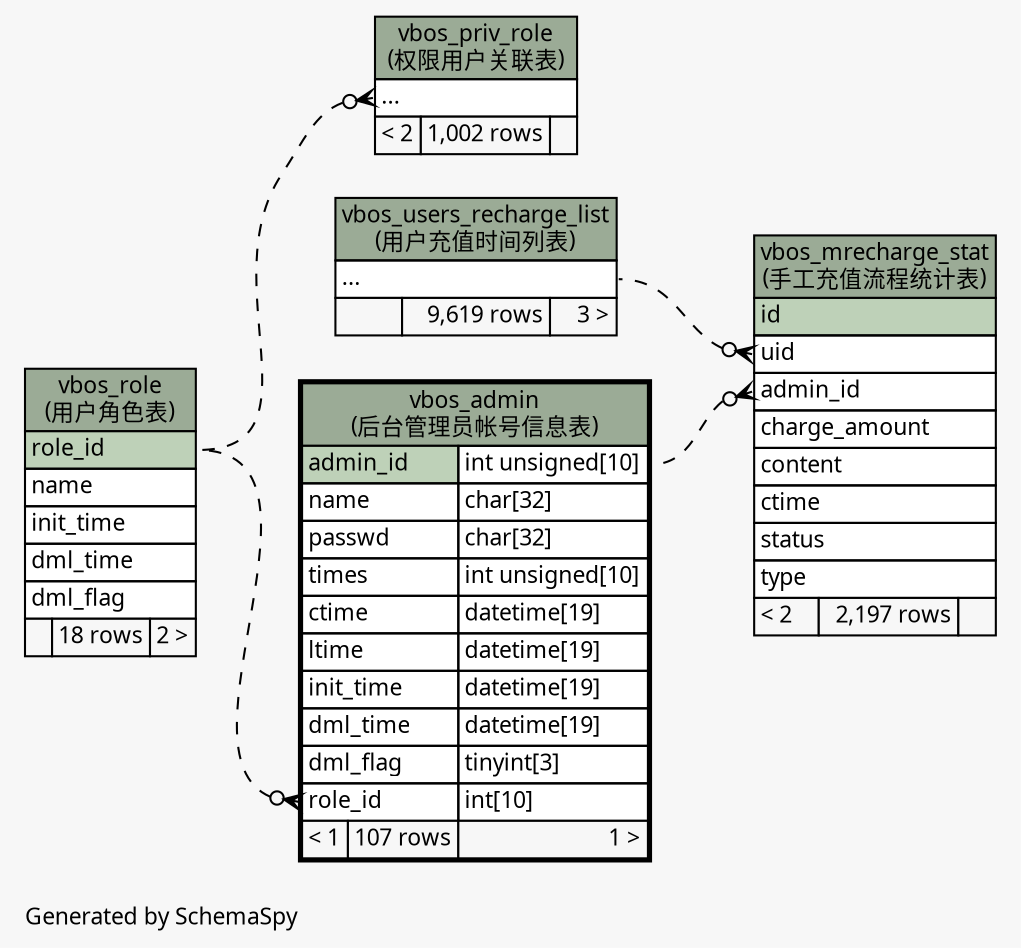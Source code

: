 // dot 2.26.0 on Linux 2.6.32-504.3.3.el6.x86_64
// SchemaSpy rev Unknown
digraph "impliedTwoDegreesRelationshipsDiagram" {
  graph [
    rankdir="RL"
    bgcolor="#f7f7f7"
    label="\nGenerated by SchemaSpy"
    labeljust="l"
    nodesep="0.18"
    ranksep="0.46"
    fontname="Microsoft YaHei"
    fontsize="11"
  ];
  node [
    fontname="Microsoft YaHei"
    fontsize="11"
    shape="plaintext"
  ];
  edge [
    arrowsize="0.8"
  ];
  "vbos_admin":"role_id":w -> "vbos_role":"role_id":e [arrowhead=none dir=back arrowtail=crowodot style=dashed];
  "vbos_mrecharge_stat":"admin_id":w -> "vbos_admin":"admin_id.type":e [arrowhead=none dir=back arrowtail=crowodot style=dashed];
  "vbos_mrecharge_stat":"uid":w -> "vbos_users_recharge_list":"elipses":e [arrowhead=none dir=back arrowtail=crowodot style=dashed];
  "vbos_priv_role":"elipses":w -> "vbos_role":"role_id":e [arrowhead=none dir=back arrowtail=crowodot style=dashed];
  "vbos_admin" [
    label=<
    <TABLE BORDER="2" CELLBORDER="1" CELLSPACING="0" BGCOLOR="#ffffff">
      <TR><TD COLSPAN="3" BGCOLOR="#9bab96" ALIGN="CENTER">vbos_admin<br/>(后台管理员帐号信息表)</TD></TR>
      <TR><TD PORT="admin_id" COLSPAN="2" BGCOLOR="#bed1b8" ALIGN="LEFT">admin_id</TD><TD PORT="admin_id.type" ALIGN="LEFT">int unsigned[10]</TD></TR>
      <TR><TD PORT="name" COLSPAN="2" ALIGN="LEFT">name</TD><TD PORT="name.type" ALIGN="LEFT">char[32]</TD></TR>
      <TR><TD PORT="passwd" COLSPAN="2" ALIGN="LEFT">passwd</TD><TD PORT="passwd.type" ALIGN="LEFT">char[32]</TD></TR>
      <TR><TD PORT="times" COLSPAN="2" ALIGN="LEFT">times</TD><TD PORT="times.type" ALIGN="LEFT">int unsigned[10]</TD></TR>
      <TR><TD PORT="ctime" COLSPAN="2" ALIGN="LEFT">ctime</TD><TD PORT="ctime.type" ALIGN="LEFT">datetime[19]</TD></TR>
      <TR><TD PORT="ltime" COLSPAN="2" ALIGN="LEFT">ltime</TD><TD PORT="ltime.type" ALIGN="LEFT">datetime[19]</TD></TR>
      <TR><TD PORT="init_time" COLSPAN="2" ALIGN="LEFT">init_time</TD><TD PORT="init_time.type" ALIGN="LEFT">datetime[19]</TD></TR>
      <TR><TD PORT="dml_time" COLSPAN="2" ALIGN="LEFT">dml_time</TD><TD PORT="dml_time.type" ALIGN="LEFT">datetime[19]</TD></TR>
      <TR><TD PORT="dml_flag" COLSPAN="2" ALIGN="LEFT">dml_flag</TD><TD PORT="dml_flag.type" ALIGN="LEFT">tinyint[3]</TD></TR>
      <TR><TD PORT="role_id" COLSPAN="2" ALIGN="LEFT">role_id</TD><TD PORT="role_id.type" ALIGN="LEFT">int[10]</TD></TR>
      <TR><TD ALIGN="LEFT" BGCOLOR="#f7f7f7">&lt; 1</TD><TD ALIGN="RIGHT" BGCOLOR="#f7f7f7">107 rows</TD><TD ALIGN="RIGHT" BGCOLOR="#f7f7f7">1 &gt;</TD></TR>
    </TABLE>>
    URL="vbos_admin.html"
    tooltip="vbos_admin"
  ];
  "vbos_mrecharge_stat" [
    label=<
    <TABLE BORDER="0" CELLBORDER="1" CELLSPACING="0" BGCOLOR="#ffffff">
      <TR><TD COLSPAN="3" BGCOLOR="#9bab96" ALIGN="CENTER">vbos_mrecharge_stat<br/>(手工充值流程统计表)</TD></TR>
      <TR><TD PORT="id" COLSPAN="3" BGCOLOR="#bed1b8" ALIGN="LEFT">id</TD></TR>
      <TR><TD PORT="uid" COLSPAN="3" ALIGN="LEFT">uid</TD></TR>
      <TR><TD PORT="admin_id" COLSPAN="3" ALIGN="LEFT">admin_id</TD></TR>
      <TR><TD PORT="charge_amount" COLSPAN="3" ALIGN="LEFT">charge_amount</TD></TR>
      <TR><TD PORT="content" COLSPAN="3" ALIGN="LEFT">content</TD></TR>
      <TR><TD PORT="ctime" COLSPAN="3" ALIGN="LEFT">ctime</TD></TR>
      <TR><TD PORT="status" COLSPAN="3" ALIGN="LEFT">status</TD></TR>
      <TR><TD PORT="type" COLSPAN="3" ALIGN="LEFT">type</TD></TR>
      <TR><TD ALIGN="LEFT" BGCOLOR="#f7f7f7">&lt; 2</TD><TD ALIGN="RIGHT" BGCOLOR="#f7f7f7">2,197 rows</TD><TD ALIGN="RIGHT" BGCOLOR="#f7f7f7">  </TD></TR>
    </TABLE>>
    URL="vbos_mrecharge_stat.html"
    tooltip="vbos_mrecharge_stat"
  ];
  "vbos_priv_role" [
    label=<
    <TABLE BORDER="0" CELLBORDER="1" CELLSPACING="0" BGCOLOR="#ffffff">
      <TR><TD COLSPAN="3" BGCOLOR="#9bab96" ALIGN="CENTER">vbos_priv_role<br/>(权限用户关联表)</TD></TR>
      <TR><TD PORT="elipses" COLSPAN="3" ALIGN="LEFT">...</TD></TR>
      <TR><TD ALIGN="LEFT" BGCOLOR="#f7f7f7">&lt; 2</TD><TD ALIGN="RIGHT" BGCOLOR="#f7f7f7">1,002 rows</TD><TD ALIGN="RIGHT" BGCOLOR="#f7f7f7">  </TD></TR>
    </TABLE>>
    URL="vbos_priv_role.html"
    tooltip="vbos_priv_role"
  ];
  "vbos_role" [
    label=<
    <TABLE BORDER="0" CELLBORDER="1" CELLSPACING="0" BGCOLOR="#ffffff">
      <TR><TD COLSPAN="3" BGCOLOR="#9bab96" ALIGN="CENTER">vbos_role<br/>(用户角色表)</TD></TR>
      <TR><TD PORT="role_id" COLSPAN="3" BGCOLOR="#bed1b8" ALIGN="LEFT">role_id</TD></TR>
      <TR><TD PORT="name" COLSPAN="3" ALIGN="LEFT">name</TD></TR>
      <TR><TD PORT="init_time" COLSPAN="3" ALIGN="LEFT">init_time</TD></TR>
      <TR><TD PORT="dml_time" COLSPAN="3" ALIGN="LEFT">dml_time</TD></TR>
      <TR><TD PORT="dml_flag" COLSPAN="3" ALIGN="LEFT">dml_flag</TD></TR>
      <TR><TD ALIGN="LEFT" BGCOLOR="#f7f7f7">  </TD><TD ALIGN="RIGHT" BGCOLOR="#f7f7f7">18 rows</TD><TD ALIGN="RIGHT" BGCOLOR="#f7f7f7">2 &gt;</TD></TR>
    </TABLE>>
    URL="vbos_role.html"
    tooltip="vbos_role"
  ];
  "vbos_users_recharge_list" [
    label=<
    <TABLE BORDER="0" CELLBORDER="1" CELLSPACING="0" BGCOLOR="#ffffff">
      <TR><TD COLSPAN="3" BGCOLOR="#9bab96" ALIGN="CENTER">vbos_users_recharge_list<br/>(用户充值时间列表)</TD></TR>
      <TR><TD PORT="elipses" COLSPAN="3" ALIGN="LEFT">...</TD></TR>
      <TR><TD ALIGN="LEFT" BGCOLOR="#f7f7f7">  </TD><TD ALIGN="RIGHT" BGCOLOR="#f7f7f7">9,619 rows</TD><TD ALIGN="RIGHT" BGCOLOR="#f7f7f7">3 &gt;</TD></TR>
    </TABLE>>
    URL="vbos_users_recharge_list.html"
    tooltip="vbos_users_recharge_list"
  ];
}
